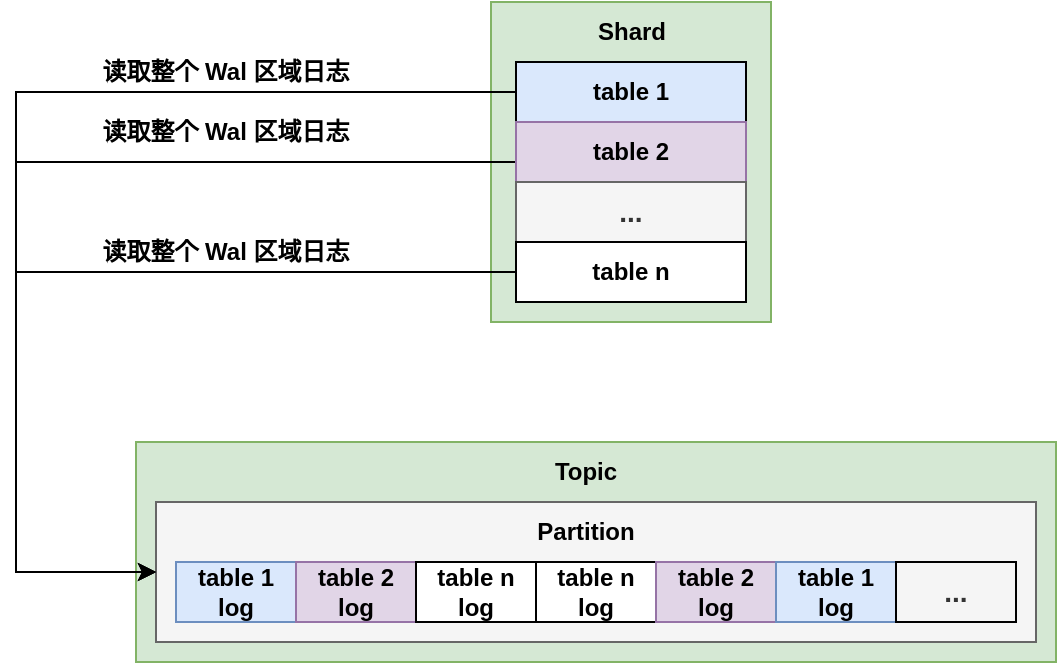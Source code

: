 <mxfile version="21.6.2" type="github">
  <diagram name="第 1 页" id="7BHzZXTAQn9wGE9KZMy-">
    <mxGraphModel dx="1287" dy="585" grid="1" gridSize="10" guides="1" tooltips="1" connect="1" arrows="1" fold="1" page="1" pageScale="1" pageWidth="827" pageHeight="1169" math="0" shadow="0">
      <root>
        <mxCell id="0" />
        <mxCell id="1" parent="0" />
        <mxCell id="enEq4ZjrOeqkit9ecf1z-33" value="" style="rounded=0;whiteSpace=wrap;html=1;fillColor=#d5e8d4;strokeColor=#82b366;fontStyle=1" vertex="1" parent="1">
          <mxGeometry x="387.5" y="90" width="140" height="160" as="geometry" />
        </mxCell>
        <mxCell id="enEq4ZjrOeqkit9ecf1z-11" value="" style="rounded=0;whiteSpace=wrap;html=1;fillColor=#d5e8d4;strokeColor=#82b366;fontStyle=1" vertex="1" parent="1">
          <mxGeometry x="210" y="310" width="460" height="110" as="geometry" />
        </mxCell>
        <mxCell id="enEq4ZjrOeqkit9ecf1z-9" value="" style="rounded=0;whiteSpace=wrap;html=1;fillColor=#f5f5f5;strokeColor=#666666;fontColor=#333333;fontStyle=1" vertex="1" parent="1">
          <mxGeometry x="220" y="340" width="440" height="70" as="geometry" />
        </mxCell>
        <mxCell id="enEq4ZjrOeqkit9ecf1z-1" value="table 1 log" style="rounded=0;whiteSpace=wrap;html=1;labelBackgroundColor=none;fillColor=#dae8fc;strokeColor=#6c8ebf;fontStyle=1" vertex="1" parent="1">
          <mxGeometry x="230" y="370" width="60" height="30" as="geometry" />
        </mxCell>
        <mxCell id="enEq4ZjrOeqkit9ecf1z-2" value="table 2 log" style="rounded=0;whiteSpace=wrap;html=1;labelBackgroundColor=none;fillColor=#e1d5e7;strokeColor=#9673a6;fontStyle=1" vertex="1" parent="1">
          <mxGeometry x="290" y="370" width="60" height="30" as="geometry" />
        </mxCell>
        <mxCell id="enEq4ZjrOeqkit9ecf1z-3" value="table n log" style="rounded=0;whiteSpace=wrap;html=1;labelBackgroundColor=none;fontStyle=1" vertex="1" parent="1">
          <mxGeometry x="350" y="370" width="60" height="30" as="geometry" />
        </mxCell>
        <mxCell id="enEq4ZjrOeqkit9ecf1z-4" value="table n log" style="rounded=0;whiteSpace=wrap;html=1;labelBackgroundColor=none;fontStyle=1" vertex="1" parent="1">
          <mxGeometry x="410" y="370" width="60" height="30" as="geometry" />
        </mxCell>
        <mxCell id="enEq4ZjrOeqkit9ecf1z-5" value="table 2 log" style="rounded=0;whiteSpace=wrap;html=1;labelBackgroundColor=none;fillColor=#e1d5e7;strokeColor=#9673a6;fontStyle=1" vertex="1" parent="1">
          <mxGeometry x="470" y="370" width="60" height="30" as="geometry" />
        </mxCell>
        <mxCell id="enEq4ZjrOeqkit9ecf1z-6" value="table 1 log" style="rounded=0;whiteSpace=wrap;html=1;labelBackgroundColor=none;fillColor=#dae8fc;strokeColor=#6c8ebf;fontStyle=1" vertex="1" parent="1">
          <mxGeometry x="530" y="370" width="60" height="30" as="geometry" />
        </mxCell>
        <mxCell id="enEq4ZjrOeqkit9ecf1z-7" value="&lt;span&gt;&lt;font style=&quot;font-size: 14px;&quot;&gt;...&lt;/font&gt;&lt;/span&gt;" style="rounded=0;whiteSpace=wrap;html=1;labelBackgroundColor=none;fillColor=#f5f5f5;strokeColor=#000000;fontColor=#333333;fontStyle=1" vertex="1" parent="1">
          <mxGeometry x="590" y="370" width="60" height="30" as="geometry" />
        </mxCell>
        <mxCell id="enEq4ZjrOeqkit9ecf1z-10" value="Partition" style="text;html=1;strokeColor=none;fillColor=none;align=center;verticalAlign=middle;whiteSpace=wrap;rounded=0;fontStyle=1" vertex="1" parent="1">
          <mxGeometry x="405" y="340" width="60" height="30" as="geometry" />
        </mxCell>
        <mxCell id="enEq4ZjrOeqkit9ecf1z-12" value="Topic" style="text;html=1;strokeColor=none;fillColor=none;align=center;verticalAlign=middle;whiteSpace=wrap;rounded=0;fontStyle=1" vertex="1" parent="1">
          <mxGeometry x="405" y="310" width="60" height="30" as="geometry" />
        </mxCell>
        <mxCell id="enEq4ZjrOeqkit9ecf1z-20" value="读取整个 Wal 区域日志" style="text;html=1;strokeColor=none;fillColor=none;align=center;verticalAlign=middle;whiteSpace=wrap;rounded=0;fontStyle=1" vertex="1" parent="1">
          <mxGeometry x="190" y="110" width="130" height="30" as="geometry" />
        </mxCell>
        <mxCell id="enEq4ZjrOeqkit9ecf1z-21" value="读取整个 Wal 区域日志" style="text;html=1;strokeColor=none;fillColor=none;align=center;verticalAlign=middle;whiteSpace=wrap;rounded=0;fontStyle=1" vertex="1" parent="1">
          <mxGeometry x="190" y="140" width="130" height="30" as="geometry" />
        </mxCell>
        <mxCell id="enEq4ZjrOeqkit9ecf1z-22" value="读取整个 Wal 区域日志" style="text;html=1;strokeColor=none;fillColor=none;align=center;verticalAlign=middle;whiteSpace=wrap;rounded=0;fontStyle=1" vertex="1" parent="1">
          <mxGeometry x="190" y="200" width="130" height="30" as="geometry" />
        </mxCell>
        <mxCell id="enEq4ZjrOeqkit9ecf1z-32" style="edgeStyle=orthogonalEdgeStyle;rounded=0;orthogonalLoop=1;jettySize=auto;html=1;exitX=0;exitY=0.5;exitDx=0;exitDy=0;entryX=0;entryY=0.5;entryDx=0;entryDy=0;fontStyle=1" edge="1" parent="1" source="enEq4ZjrOeqkit9ecf1z-23" target="enEq4ZjrOeqkit9ecf1z-9">
          <mxGeometry relative="1" as="geometry">
            <Array as="points">
              <mxPoint x="150" y="135" />
              <mxPoint x="150" y="375" />
            </Array>
          </mxGeometry>
        </mxCell>
        <mxCell id="enEq4ZjrOeqkit9ecf1z-23" value="table 1" style="rounded=0;whiteSpace=wrap;html=1;fillColor=#dae8fc;strokeColor=#000000;fontStyle=1" vertex="1" parent="1">
          <mxGeometry x="400" y="120" width="115" height="30" as="geometry" />
        </mxCell>
        <mxCell id="enEq4ZjrOeqkit9ecf1z-30" style="edgeStyle=orthogonalEdgeStyle;rounded=0;orthogonalLoop=1;jettySize=auto;html=1;exitX=0;exitY=0.5;exitDx=0;exitDy=0;entryX=0;entryY=0.5;entryDx=0;entryDy=0;fontStyle=1" edge="1" parent="1" source="enEq4ZjrOeqkit9ecf1z-24" target="enEq4ZjrOeqkit9ecf1z-9">
          <mxGeometry relative="1" as="geometry">
            <Array as="points">
              <mxPoint x="150" y="170" />
              <mxPoint x="150" y="375" />
            </Array>
          </mxGeometry>
        </mxCell>
        <mxCell id="enEq4ZjrOeqkit9ecf1z-24" value="table 2" style="rounded=0;whiteSpace=wrap;html=1;fillColor=#e1d5e7;strokeColor=#9673a6;fontStyle=1" vertex="1" parent="1">
          <mxGeometry x="400" y="150" width="115" height="30" as="geometry" />
        </mxCell>
        <mxCell id="enEq4ZjrOeqkit9ecf1z-25" value="&lt;font style=&quot;font-size: 14px;&quot;&gt;&lt;span&gt;...&lt;/span&gt;&lt;/font&gt;" style="rounded=0;whiteSpace=wrap;html=1;fillColor=#f5f5f5;strokeColor=#666666;fontColor=#333333;fontStyle=1" vertex="1" parent="1">
          <mxGeometry x="400" y="180" width="115" height="30" as="geometry" />
        </mxCell>
        <mxCell id="enEq4ZjrOeqkit9ecf1z-31" style="edgeStyle=orthogonalEdgeStyle;rounded=0;orthogonalLoop=1;jettySize=auto;html=1;exitX=0;exitY=0.5;exitDx=0;exitDy=0;entryX=0;entryY=0.5;entryDx=0;entryDy=0;strokeColor=#000000;fontStyle=1" edge="1" parent="1" source="enEq4ZjrOeqkit9ecf1z-26" target="enEq4ZjrOeqkit9ecf1z-9">
          <mxGeometry relative="1" as="geometry">
            <Array as="points">
              <mxPoint x="150" y="225" />
              <mxPoint x="150" y="375" />
            </Array>
          </mxGeometry>
        </mxCell>
        <mxCell id="enEq4ZjrOeqkit9ecf1z-26" value="table n" style="rounded=0;whiteSpace=wrap;html=1;fontStyle=1" vertex="1" parent="1">
          <mxGeometry x="400" y="210" width="115" height="30" as="geometry" />
        </mxCell>
        <mxCell id="enEq4ZjrOeqkit9ecf1z-34" value="Shard" style="text;html=1;strokeColor=none;fillColor=none;align=center;verticalAlign=middle;whiteSpace=wrap;rounded=0;fontStyle=1" vertex="1" parent="1">
          <mxGeometry x="428" y="90" width="60" height="30" as="geometry" />
        </mxCell>
      </root>
    </mxGraphModel>
  </diagram>
</mxfile>

